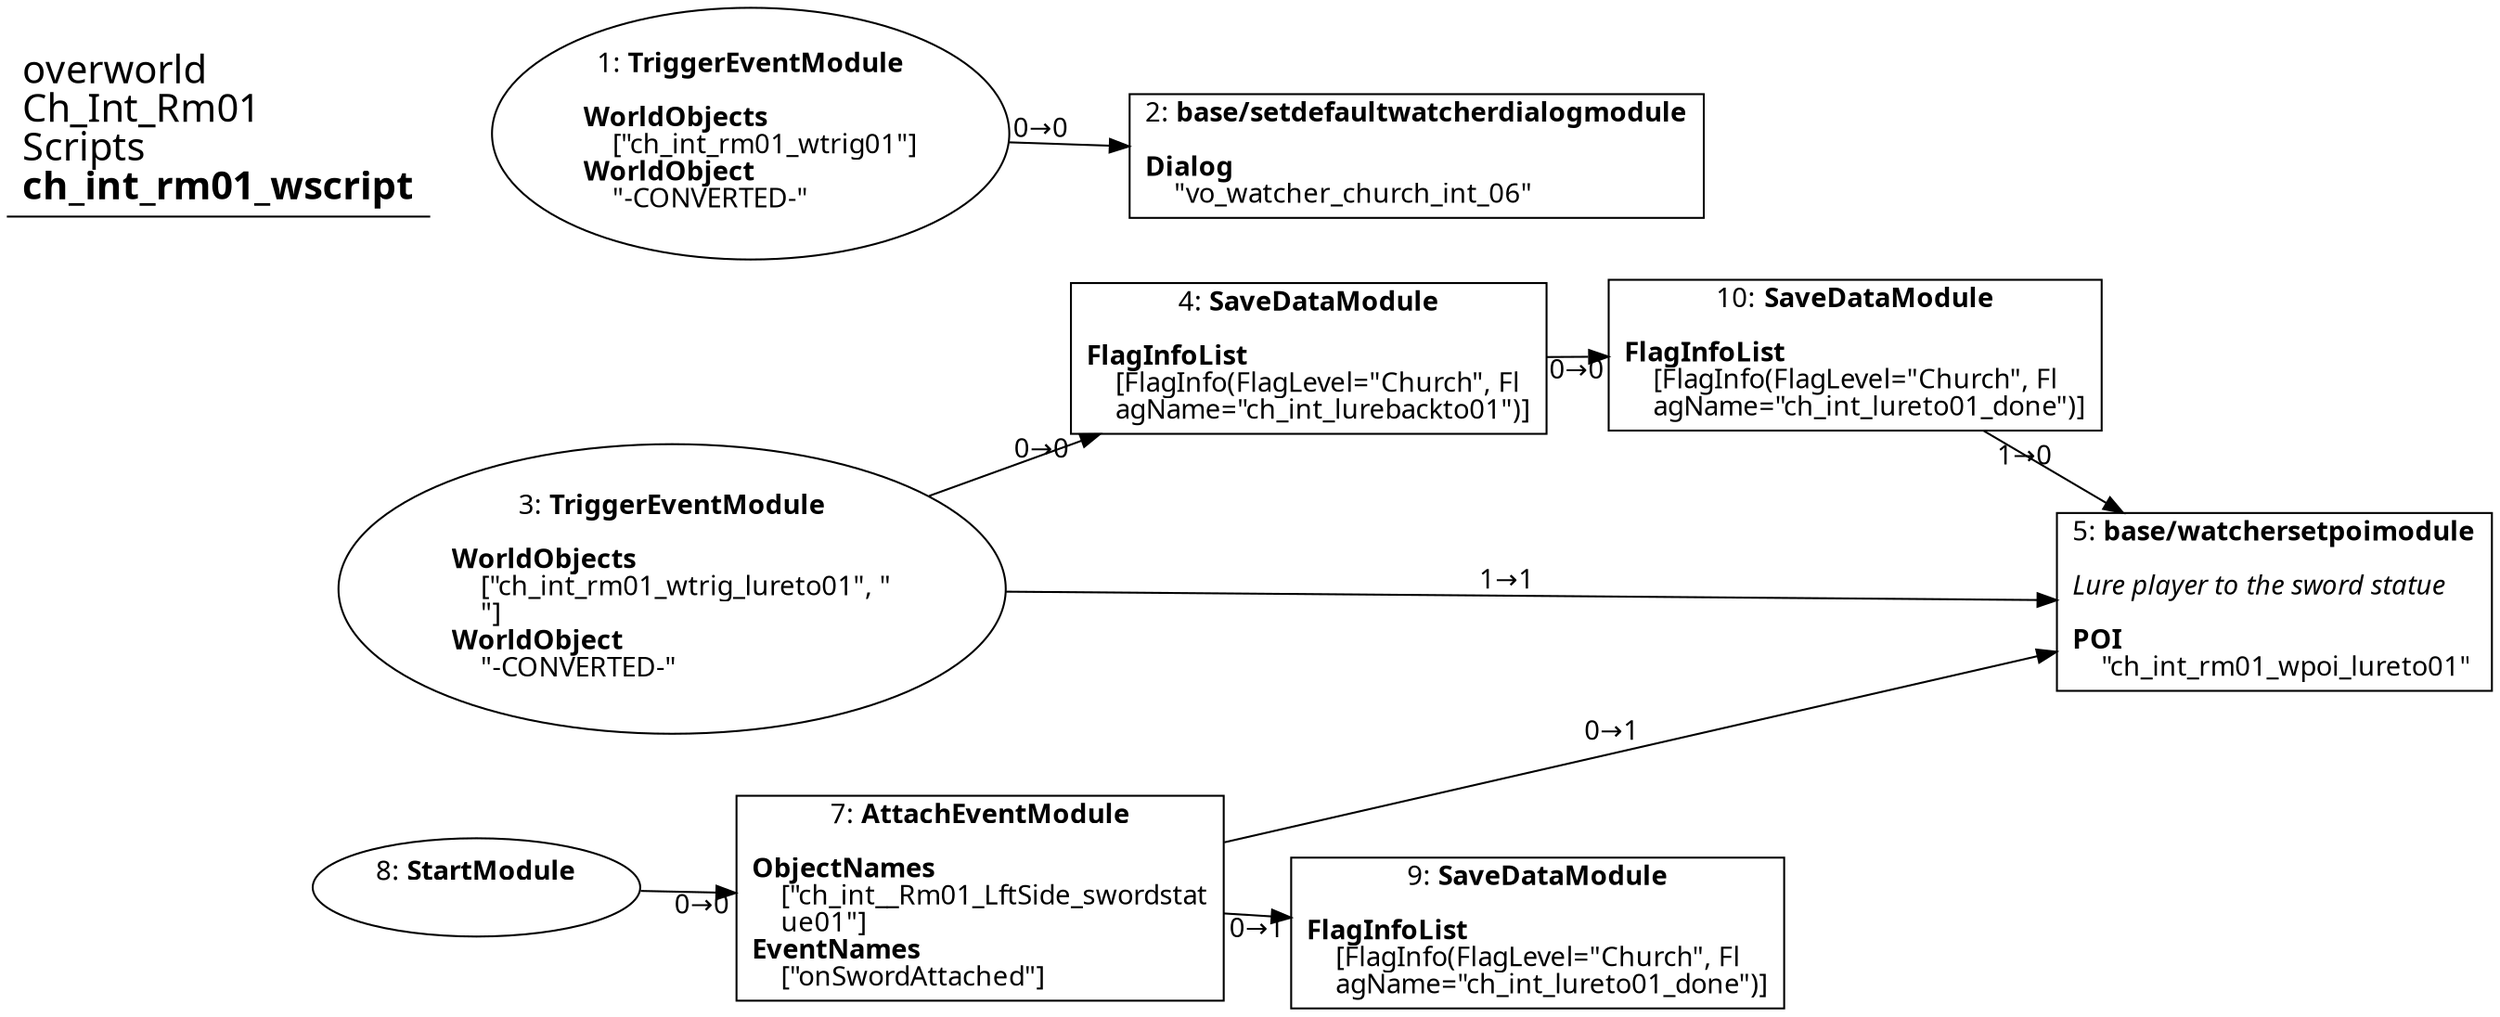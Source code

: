 digraph {
    layout = fdp;
    overlap = prism;
    sep = "+16";
    splines = spline;

    node [ shape = box ];

    graph [ fontname = "Segoe UI" ];
    node [ fontname = "Segoe UI" ];
    edge [ fontname = "Segoe UI" ];

    1 [ label = <1: <b>TriggerEventModule</b><br/><br/><b>WorldObjects</b><br align="left"/>    [&quot;ch_int_rm01_wtrig01&quot;]<br align="left"/><b>WorldObject</b><br align="left"/>    &quot;-CONVERTED-&quot;<br align="left"/>> ];
    1 [ shape = oval ]
    1 [ pos = "0.287,-0.080000006!" ];
    1 -> 2 [ label = "0→0" ];

    2 [ label = <2: <b>base/setdefaultwatcherdialogmodule</b><br/><br/><b>Dialog</b><br align="left"/>    &quot;vo_watcher_church_int_06&quot;<br align="left"/>> ];
    2 [ pos = "0.588,-0.083000004!" ];

    3 [ label = <3: <b>TriggerEventModule</b><br/><br/><b>WorldObjects</b><br align="left"/>    [&quot;ch_int_rm01_wtrig_lureto01&quot;, &quot;<br align="left"/>    &quot;]<br align="left"/><b>WorldObject</b><br align="left"/>    &quot;-CONVERTED-&quot;<br align="left"/>> ];
    3 [ shape = oval ]
    3 [ pos = "0.287,-0.31300002!" ];
    3 -> 4 [ label = "0→0" ];
    3 -> 5 [ label = "1→1" ];

    4 [ label = <4: <b>SaveDataModule</b><br/><br/><b>FlagInfoList</b><br align="left"/>    [FlagInfo(FlagLevel=&quot;Church&quot;, Fl<br align="left"/>    agName=&quot;ch_int_lurebackto01&quot;)]<br align="left"/>> ];
    4 [ pos = "0.563,-0.20300001!" ];
    4 -> 10 [ label = "0→0" ];

    5 [ label = <5: <b>base/watchersetpoimodule</b><br/><br/><i>Lure player to the sword statue<br align="left"/></i><br align="left"/><b>POI</b><br align="left"/>    &quot;ch_int_rm01_wpoi_lureto01&quot;<br align="left"/>> ];
    5 [ pos = "1.1040001,-0.36400002!" ];

    7 [ label = <7: <b>AttachEventModule</b><br/><br/><b>ObjectNames</b><br align="left"/>    [&quot;ch_int__Rm01_LftSide_swordstat<br align="left"/>    ue01&quot;]<br align="left"/><b>EventNames</b><br align="left"/>    [&quot;onSwordAttached&quot;]<br align="left"/>> ];
    7 [ pos = "0.314,-0.55700004!" ];
    7 -> 5 [ label = "0→1" ];
    7 -> 9 [ label = "0→1" ];

    8 [ label = <8: <b>StartModule</b><br/><br/>> ];
    8 [ shape = oval ]
    8 [ pos = "0.08800001,-0.55600005!" ];
    8 -> 7 [ label = "0→0" ];

    9 [ label = <9: <b>SaveDataModule</b><br/><br/><b>FlagInfoList</b><br align="left"/>    [FlagInfo(FlagLevel=&quot;Church&quot;, Fl<br align="left"/>    agName=&quot;ch_int_lureto01_done&quot;)]<br align="left"/>> ];
    9 [ pos = "0.675,-0.578!" ];

    10 [ label = <10: <b>SaveDataModule</b><br/><br/><b>FlagInfoList</b><br align="left"/>    [FlagInfo(FlagLevel=&quot;Church&quot;, Fl<br align="left"/>    agName=&quot;ch_int_lureto01_done&quot;)]<br align="left"/>> ];
    10 [ pos = "0.823,-0.20400001!" ];
    10 -> 5 [ label = "1→0" ];

    title [ pos = "0.087000005,-0.079!" ];
    title [ shape = underline ];
    title [ label = <<font point-size="20">overworld<br align="left"/>Ch_Int_Rm01<br align="left"/>Scripts<br align="left"/><b>ch_int_rm01_wscript</b><br align="left"/></font>> ];
}
